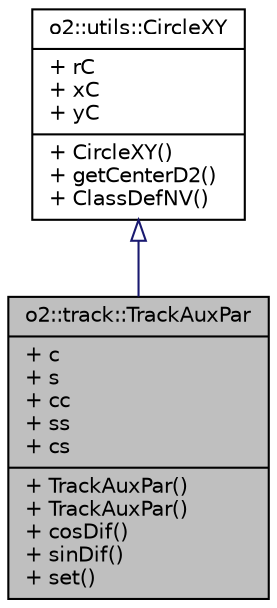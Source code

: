 digraph "o2::track::TrackAuxPar"
{
 // INTERACTIVE_SVG=YES
  bgcolor="transparent";
  edge [fontname="Helvetica",fontsize="10",labelfontname="Helvetica",labelfontsize="10"];
  node [fontname="Helvetica",fontsize="10",shape=record];
  Node0 [label="{o2::track::TrackAuxPar\n|+ c\l+ s\l+ cc\l+ ss\l+ cs\l|+ TrackAuxPar()\l+ TrackAuxPar()\l+ cosDif()\l+ sinDif()\l+ set()\l}",height=0.2,width=0.4,color="black", fillcolor="grey75", style="filled", fontcolor="black"];
  Node1 -> Node0 [dir="back",color="midnightblue",fontsize="10",style="solid",arrowtail="onormal",fontname="Helvetica"];
  Node1 [label="{o2::utils::CircleXY\n|+ rC\l+ xC\l+ yC\l|+ CircleXY()\l+ getCenterD2()\l+ ClassDefNV()\l}",height=0.2,width=0.4,color="black",URL="$d0/d32/structo2_1_1utils_1_1CircleXY.html"];
}
